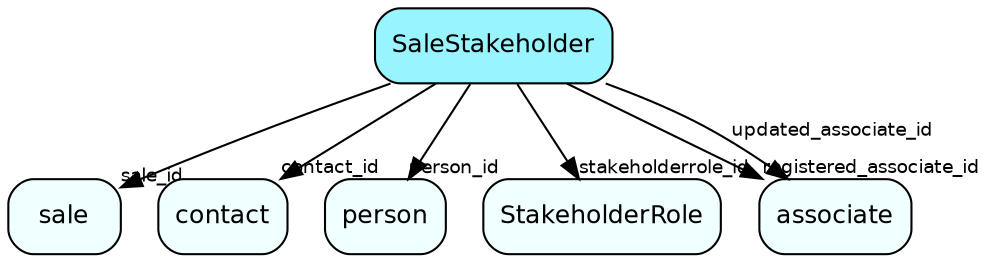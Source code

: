 digraph SaleStakeholder  {
node [shape = box style="rounded, filled" fontname = "Helvetica" fontsize = "12" ]
edge [fontname = "Helvetica" fontsize = "9"]

SaleStakeholder[fillcolor = "cadetblue1"]
sale[fillcolor = "azure1"]
contact[fillcolor = "azure1"]
person[fillcolor = "azure1"]
StakeholderRole[fillcolor = "azure1"]
associate[fillcolor = "azure1"]
SaleStakeholder -> sale [headlabel = "sale_id"]
SaleStakeholder -> contact [headlabel = "contact_id"]
SaleStakeholder -> person [headlabel = "person_id"]
SaleStakeholder -> StakeholderRole [headlabel = "stakeholderrole_id"]
SaleStakeholder -> associate [headlabel = "registered_associate_id"]
SaleStakeholder -> associate [label = "updated_associate_id"]
}
